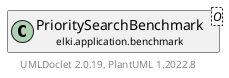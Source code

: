 @startuml
    remove .*\.(Instance|Par|Parameterizer|Factory)$
    set namespaceSeparator none
    hide empty fields
    hide empty methods

    class "<size:14>PrioritySearchBenchmark.Par\n<size:10>elki.application.benchmark" as elki.application.benchmark.PrioritySearchBenchmark.Par<O> {
        {static} +K_ID: OptionID
        {static} +QUERY_ID: OptionID
        {static} +SAMPLING_ID: OptionID
        {static} +RANDOM_ID: OptionID
        #k: int
        #queries: DatabaseConnection
        #sampling: double
        #random: RandomFactory
        +configure(Parameterization): void
        +make(): PrioritySearchBenchmark<O>
    }

    abstract class "<size:14>AbstractDistanceBasedApplication.Par\n<size:10>elki.application" as elki.application.AbstractDistanceBasedApplication.Par<O>
    class "<size:14>PrioritySearchBenchmark\n<size:10>elki.application.benchmark" as elki.application.benchmark.PrioritySearchBenchmark<O> [[PrioritySearchBenchmark.html]]

    elki.application.AbstractDistanceBasedApplication.Par <|-- elki.application.benchmark.PrioritySearchBenchmark.Par
    elki.application.benchmark.PrioritySearchBenchmark +-- elki.application.benchmark.PrioritySearchBenchmark.Par

    center footer UMLDoclet 2.0.19, PlantUML 1.2022.8
@enduml
